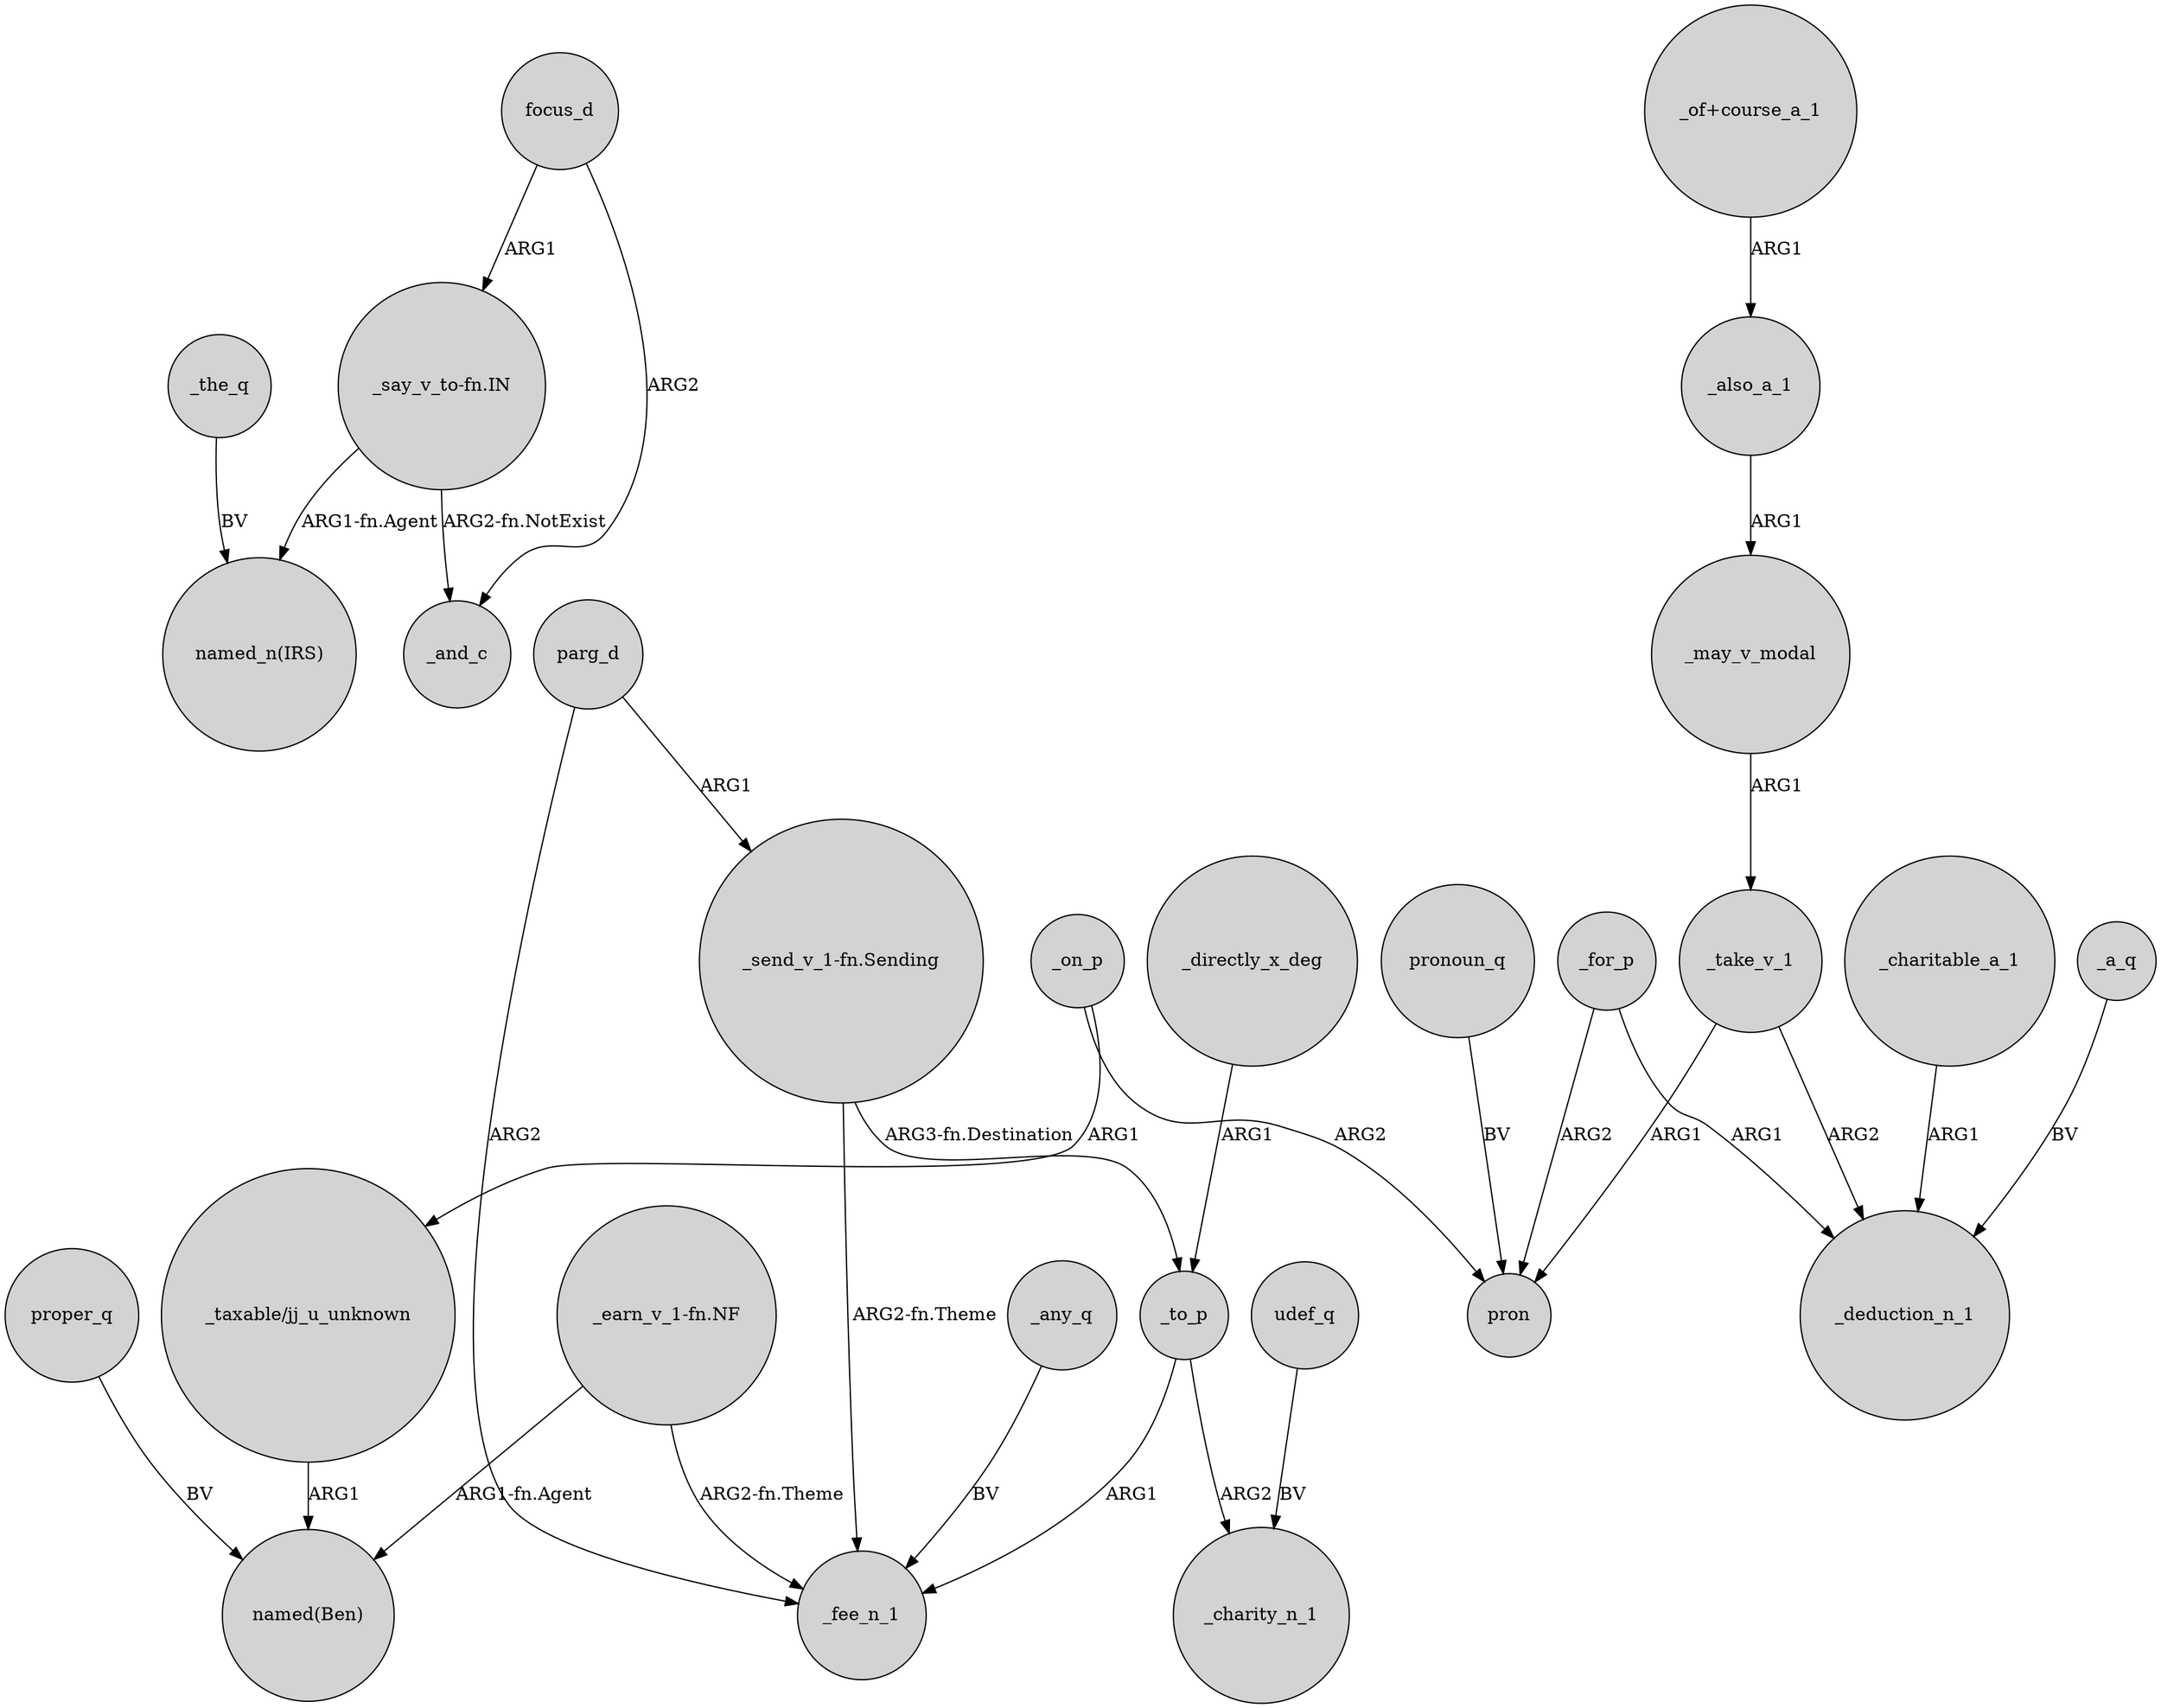 digraph {
	node [shape=circle style=filled]
	"_say_v_to-fn.IN" -> "named_n(IRS)" [label="ARG1-fn.Agent"]
	"_taxable/jj_u_unknown" -> "named(Ben)" [label=ARG1]
	proper_q -> "named(Ben)" [label=BV]
	_to_p -> _fee_n_1 [label=ARG1]
	_any_q -> _fee_n_1 [label=BV]
	_may_v_modal -> _take_v_1 [label=ARG1]
	"_earn_v_1-fn.NF" -> "named(Ben)" [label="ARG1-fn.Agent"]
	_take_v_1 -> pron [label=ARG1]
	_on_p -> pron [label=ARG2]
	"_earn_v_1-fn.NF" -> _fee_n_1 [label="ARG2-fn.Theme"]
	focus_d -> _and_c [label=ARG2]
	_for_p -> _deduction_n_1 [label=ARG1]
	_directly_x_deg -> _to_p [label=ARG1]
	_to_p -> _charity_n_1 [label=ARG2]
	_take_v_1 -> _deduction_n_1 [label=ARG2]
	pronoun_q -> pron [label=BV]
	_for_p -> pron [label=ARG2]
	"_of+course_a_1" -> _also_a_1 [label=ARG1]
	"_say_v_to-fn.IN" -> _and_c [label="ARG2-fn.NotExist"]
	_charitable_a_1 -> _deduction_n_1 [label=ARG1]
	_a_q -> _deduction_n_1 [label=BV]
	_also_a_1 -> _may_v_modal [label=ARG1]
	parg_d -> _fee_n_1 [label=ARG2]
	"_send_v_1-fn.Sending" -> _to_p [label="ARG3-fn.Destination"]
	_on_p -> "_taxable/jj_u_unknown" [label=ARG1]
	_the_q -> "named_n(IRS)" [label=BV]
	"_send_v_1-fn.Sending" -> _fee_n_1 [label="ARG2-fn.Theme"]
	parg_d -> "_send_v_1-fn.Sending" [label=ARG1]
	udef_q -> _charity_n_1 [label=BV]
	focus_d -> "_say_v_to-fn.IN" [label=ARG1]
}
